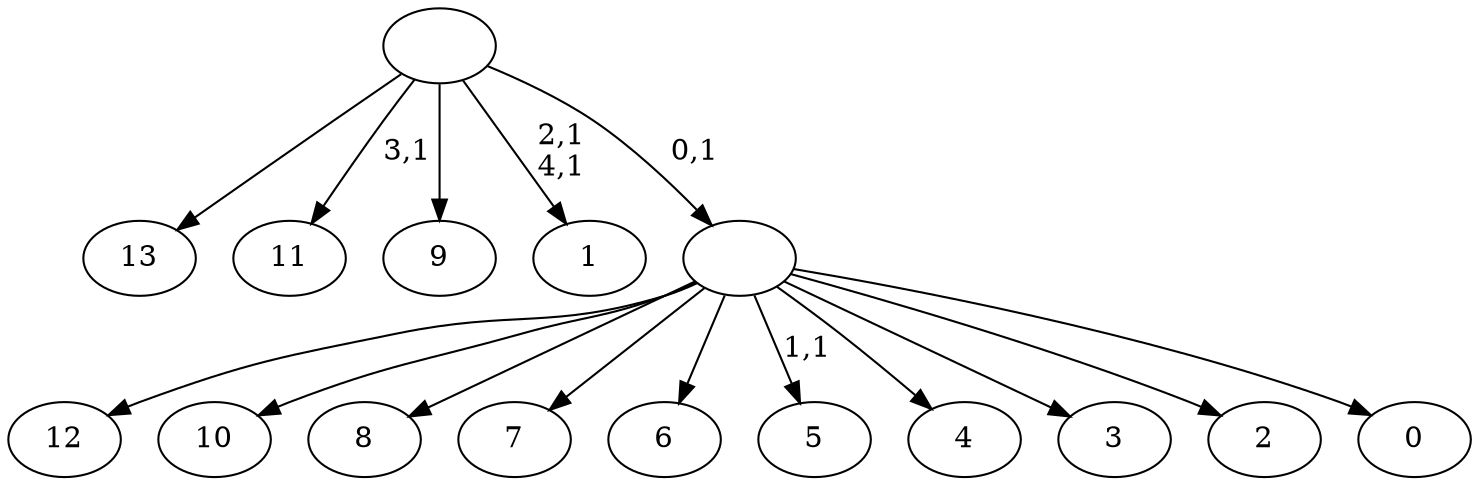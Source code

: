 digraph T {
	19 [label="13"]
	18 [label="12"]
	17 [label="11"]
	15 [label="10"]
	14 [label="9"]
	13 [label="8"]
	12 [label="7"]
	11 [label="6"]
	10 [label="5"]
	8 [label="4"]
	7 [label="3"]
	6 [label="2"]
	5 [label="1"]
	2 [label="0"]
	1 [label=""]
	0 [label=""]
	1 -> 10 [label="1,1"]
	1 -> 18 [label=""]
	1 -> 15 [label=""]
	1 -> 13 [label=""]
	1 -> 12 [label=""]
	1 -> 11 [label=""]
	1 -> 8 [label=""]
	1 -> 7 [label=""]
	1 -> 6 [label=""]
	1 -> 2 [label=""]
	0 -> 5 [label="2,1\n4,1"]
	0 -> 17 [label="3,1"]
	0 -> 19 [label=""]
	0 -> 14 [label=""]
	0 -> 1 [label="0,1"]
}
